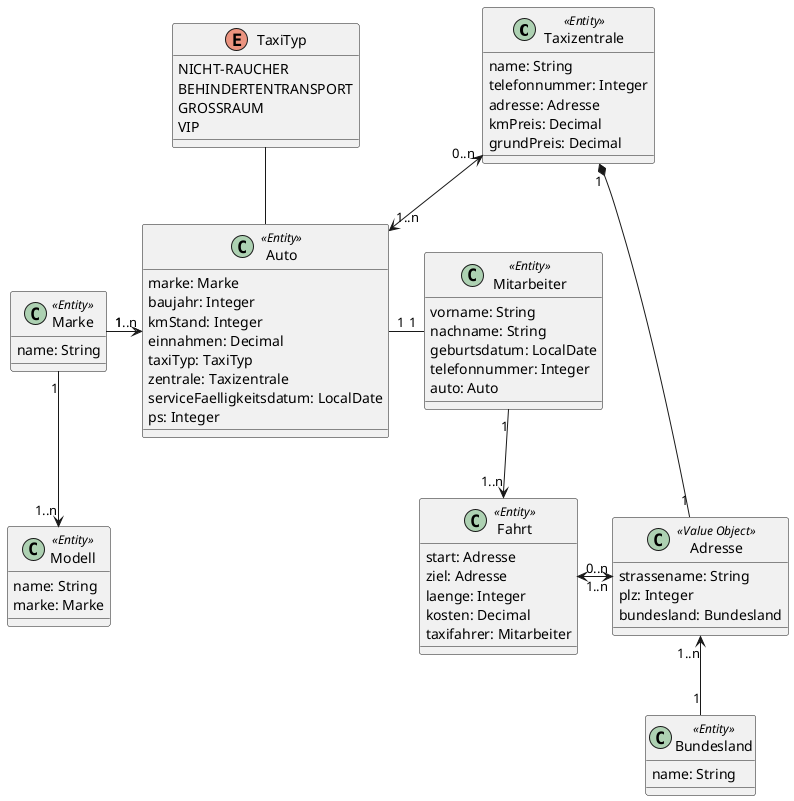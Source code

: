 @startuml

class Taxizentrale <<Entity>> {
name: String
telefonnummer: Integer
adresse: Adresse
kmPreis: Decimal
grundPreis: Decimal
'gesamtEinnahmen: decimal
}

class Auto <<Entity>> {
marke: Marke
baujahr: Integer
kmStand: Integer
einnahmen: Decimal
taxiTyp: TaxiTyp
zentrale: Taxizentrale
serviceFaelligkeitsdatum: LocalDate
ps: Integer
}

class Mitarbeiter <<Entity>> {
vorname: String
nachname: String
geburtsdatum: LocalDate
telefonnummer: Integer
auto: Auto

}

class Adresse <<Value Object>> {
strassename: String
plz: Integer
bundesland: Bundesland
}

class Bundesland <<Entity>> {
name: String
}

enum TaxiTyp {
NICHT-RAUCHER
BEHINDERTENTRANSPORT
GROSSRAUM
VIP
}

class Modell <<Entity>>{
name: String
marke: Marke

}

class Marke <<Entity>>{
name: String
}

class Fahrt <<Entity>>{
start: Adresse
ziel: Adresse
laenge: Integer
kosten: Decimal
taxifahrer: Mitarbeiter
}





Auto -up- TaxiTyp
Taxizentrale "0..n" <-down-> "1..n" Auto
Auto "1" -right- "1" Mitarbeiter
Taxizentrale "1"  *-right- "1" Adresse
Adresse "1..n" <-down- "1" Bundesland
Mitarbeiter "1"-down-> "1..n" Fahrt
Auto "1..n" <-left- "1" Marke
Marke "1" -down-> "1..n" Modell
Fahrt "0..n" <-right-> "1..n" Adresse





@enduml